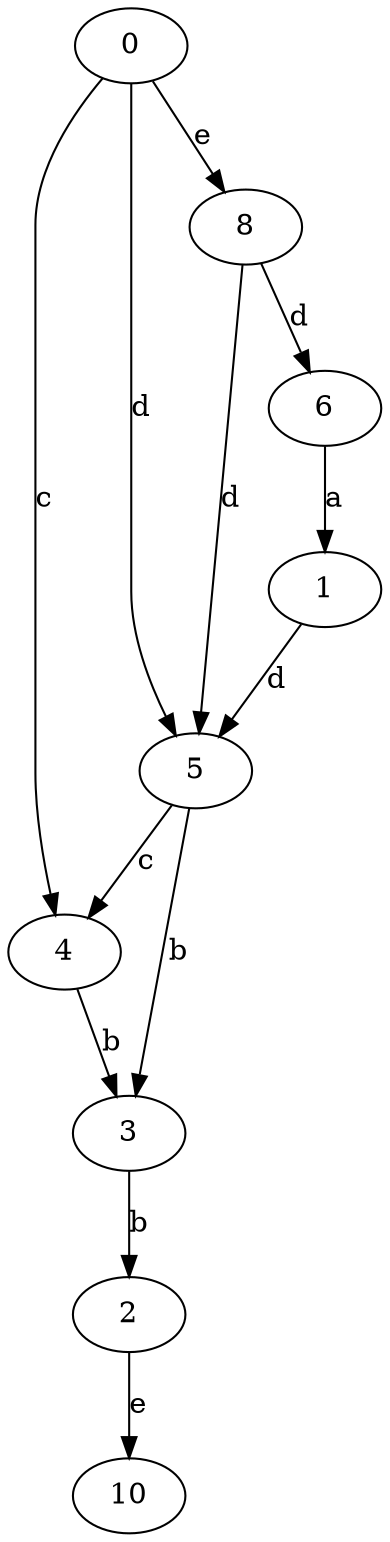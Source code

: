 strict digraph  {
0;
1;
2;
3;
4;
5;
6;
8;
10;
0 -> 4  [label=c];
0 -> 5  [label=d];
0 -> 8  [label=e];
1 -> 5  [label=d];
2 -> 10  [label=e];
3 -> 2  [label=b];
4 -> 3  [label=b];
5 -> 3  [label=b];
5 -> 4  [label=c];
6 -> 1  [label=a];
8 -> 5  [label=d];
8 -> 6  [label=d];
}
